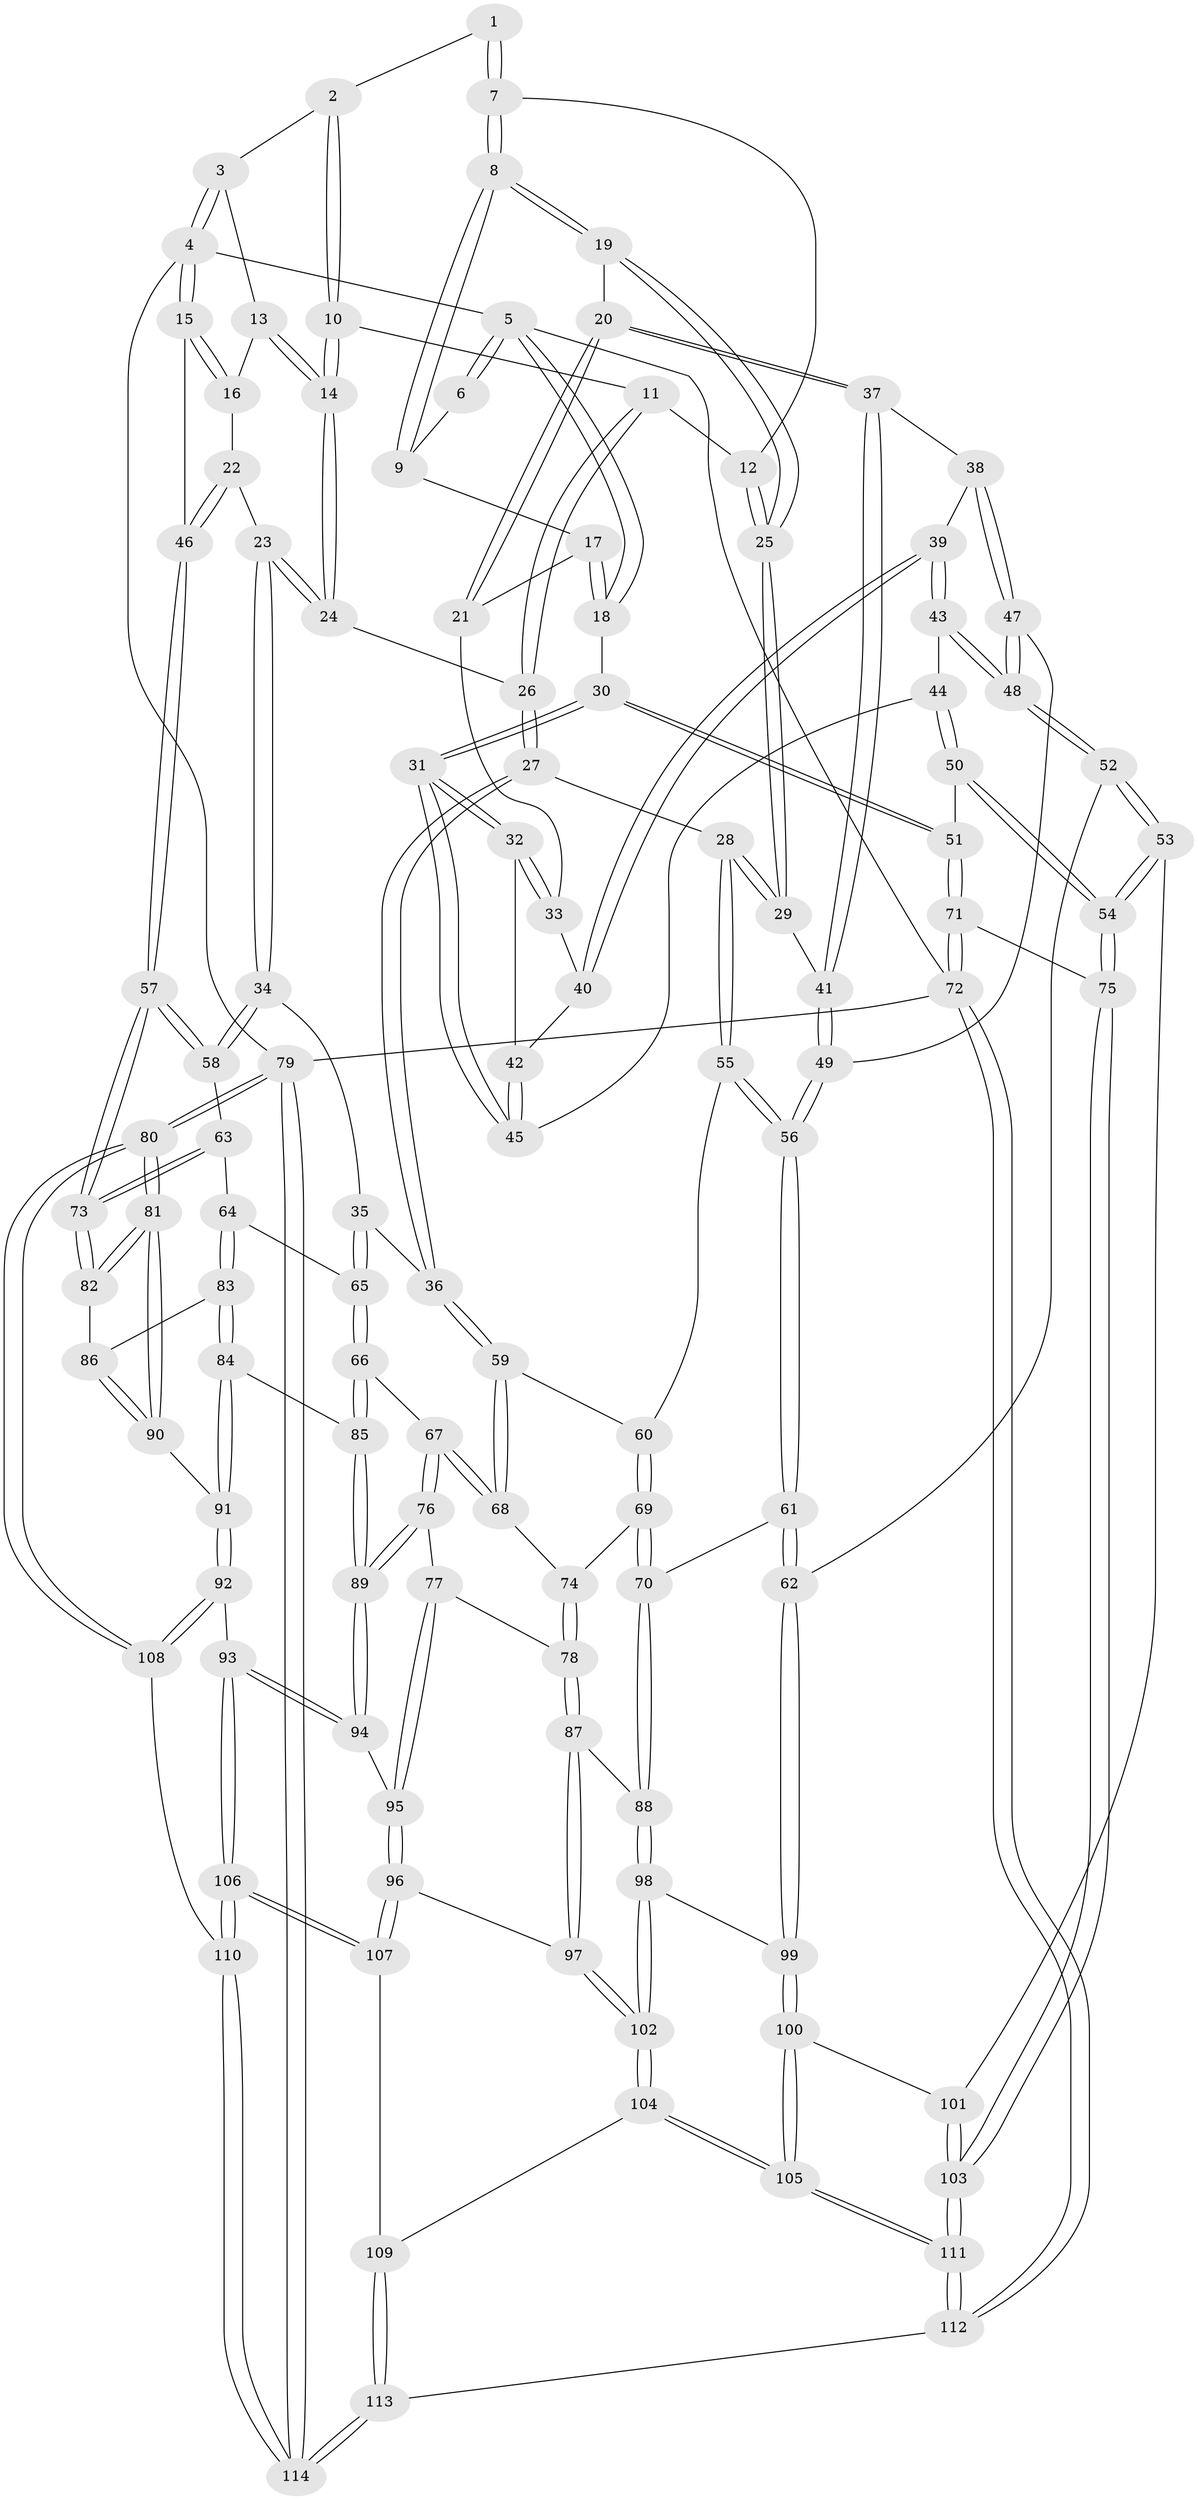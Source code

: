 // Generated by graph-tools (version 1.1) at 2025/51/03/09/25 03:51:06]
// undirected, 114 vertices, 282 edges
graph export_dot {
graph [start="1"]
  node [color=gray90,style=filled];
  1 [pos="+0.371256668162876+0"];
  2 [pos="+0.660907815924066+0"];
  3 [pos="+0.9107079106648038+0"];
  4 [pos="+1+0"];
  5 [pos="+0+0"];
  6 [pos="+0+0"];
  7 [pos="+0.3356714071605101+0.057898448096706745"];
  8 [pos="+0.303847262107892+0.10661100765149151"];
  9 [pos="+0.13335472653291822+0.05881056727113531"];
  10 [pos="+0.6554206998193881+0"];
  11 [pos="+0.5299403266852726+0.11838236795936578"];
  12 [pos="+0.5237020491564546+0.11997103906571278"];
  13 [pos="+0.8825114662419405+0.07205760830848411"];
  14 [pos="+0.7464879617727054+0.14696642666017035"];
  15 [pos="+1+0"];
  16 [pos="+0.9209524655199638+0.1083800172342102"];
  17 [pos="+0.10618924234252171+0.09357105664762727"];
  18 [pos="+0+0"];
  19 [pos="+0.2997821374074791+0.15930723736181945"];
  20 [pos="+0.28129408673797035+0.1891826720689619"];
  21 [pos="+0.08593676246239224+0.1808410912186061"];
  22 [pos="+0.9147046693993631+0.24502276400199993"];
  23 [pos="+0.8171513752890158+0.2892863971561054"];
  24 [pos="+0.7465560555980615+0.153883912838376"];
  25 [pos="+0.45160294182641575+0.24102360323062327"];
  26 [pos="+0.5989029372841523+0.20662325935583714"];
  27 [pos="+0.5693277078073694+0.3300390162884378"];
  28 [pos="+0.4891240341717806+0.32093392538288645"];
  29 [pos="+0.4844104779912243+0.31787152287842746"];
  30 [pos="+0+0.20663372983639314"];
  31 [pos="+0+0.21071637902385745"];
  32 [pos="+0+0.21570032391999938"];
  33 [pos="+0.06619022159612334+0.20105597158082666"];
  34 [pos="+0.8107067545229786+0.30804887971038036"];
  35 [pos="+0.7929671552497966+0.3212246401840443"];
  36 [pos="+0.6075949520184022+0.36212960459234556"];
  37 [pos="+0.2668632928015954+0.25649782003551275"];
  38 [pos="+0.2532977306600273+0.2925342315704649"];
  39 [pos="+0.16743152473273615+0.3148896695984886"];
  40 [pos="+0.10479924378730363+0.2602304412238769"];
  41 [pos="+0.4657075924769768+0.3218383745697306"];
  42 [pos="+0.05404298947960692+0.3205303093116839"];
  43 [pos="+0.1497427453835428+0.3413771665895078"];
  44 [pos="+0.06840265743783558+0.36967735120141443"];
  45 [pos="+0.06587018905047881+0.36561053436949104"];
  46 [pos="+1+0.2464574186594131"];
  47 [pos="+0.290203636308067+0.36285860745723797"];
  48 [pos="+0.1675437656936373+0.5246183821586413"];
  49 [pos="+0.32054470134959867+0.3802682150406614"];
  50 [pos="+0.05589165178297973+0.39416061974813343"];
  51 [pos="+0+0.2583615827640921"];
  52 [pos="+0.15555746872284634+0.5630320889128098"];
  53 [pos="+0.09234656971548608+0.5930076471833461"];
  54 [pos="+0.030385546160177853+0.591751239568848"];
  55 [pos="+0.4451072268195135+0.4394031657627859"];
  56 [pos="+0.3522864111575685+0.4461326712365267"];
  57 [pos="+1+0.386645779639114"];
  58 [pos="+0.8751872249241398+0.38366002352913225"];
  59 [pos="+0.6039181629374344+0.42746219222935716"];
  60 [pos="+0.4536732212144456+0.45467646410041895"];
  61 [pos="+0.33762039640202174+0.5177616786938222"];
  62 [pos="+0.22712252375401373+0.5728179909824567"];
  63 [pos="+0.9015601267610289+0.45492648887895876"];
  64 [pos="+0.8880491956162865+0.5311237842828197"];
  65 [pos="+0.7597964280175376+0.49200638591942375"];
  66 [pos="+0.7096344444968462+0.5406685455506256"];
  67 [pos="+0.6999132345871634+0.5450113562549292"];
  68 [pos="+0.6056885091805827+0.46127926180159295"];
  69 [pos="+0.4812931888304225+0.5458338652054339"];
  70 [pos="+0.4623335537742337+0.5843402636134819"];
  71 [pos="+0+0.6431697263511456"];
  72 [pos="+0+1"];
  73 [pos="+1+0.46246931134394315"];
  74 [pos="+0.581472518398409+0.48364346556047494"];
  75 [pos="+0+0.639272341208002"];
  76 [pos="+0.6930562366275689+0.5713051023770248"];
  77 [pos="+0.613812673449237+0.6219449875727194"];
  78 [pos="+0.5917033767200127+0.6264967794168255"];
  79 [pos="+1+1"];
  80 [pos="+1+0.9842906647617732"];
  81 [pos="+1+0.7537515942091724"];
  82 [pos="+1+0.5488463307043828"];
  83 [pos="+0.8994345398830107+0.5654035424179671"];
  84 [pos="+0.892701733279179+0.5751473090287985"];
  85 [pos="+0.8370444733447532+0.5990411163246229"];
  86 [pos="+0.9614240985584904+0.5719726704495641"];
  87 [pos="+0.5821597565456734+0.6309600225392178"];
  88 [pos="+0.4681782509548895+0.6224736686064891"];
  89 [pos="+0.7572863065786563+0.7153443239573446"];
  90 [pos="+0.9673266633593617+0.7483404147796714"];
  91 [pos="+0.9100555278130984+0.7557835772838546"];
  92 [pos="+0.8664016306675179+0.7841494570007755"];
  93 [pos="+0.8616274069266289+0.7851592919865498"];
  94 [pos="+0.757264724063049+0.7252584308972071"];
  95 [pos="+0.6994345442438489+0.7515172836445507"];
  96 [pos="+0.696472720340614+0.7537523113201049"];
  97 [pos="+0.6141225417407868+0.7796961502637003"];
  98 [pos="+0.46282924249225277+0.6339348405436587"];
  99 [pos="+0.3681044611416399+0.7164277989431386"];
  100 [pos="+0.3456726018326808+0.8187509658845363"];
  101 [pos="+0.14958540371541826+0.6929707185491101"];
  102 [pos="+0.5794438954247965+0.805992241806312"];
  103 [pos="+0.1491466770360234+0.8817504028603442"];
  104 [pos="+0.5600918062007665+0.8429287391188155"];
  105 [pos="+0.3526999531549433+0.8803956749959896"];
  106 [pos="+0.8005216894945152+0.9316682718489301"];
  107 [pos="+0.7246373200556658+0.9049341239046074"];
  108 [pos="+0.9667019741493491+0.9123188635262799"];
  109 [pos="+0.6136900742749002+0.9242406617565405"];
  110 [pos="+0.8281975127204877+1"];
  111 [pos="+0.24571456443692302+1"];
  112 [pos="+0.22085914170185184+1"];
  113 [pos="+0.5960850215975692+1"];
  114 [pos="+0.8218439569516993+1"];
  1 -- 2;
  1 -- 7;
  1 -- 7;
  2 -- 3;
  2 -- 10;
  2 -- 10;
  3 -- 4;
  3 -- 4;
  3 -- 13;
  4 -- 5;
  4 -- 15;
  4 -- 15;
  4 -- 79;
  5 -- 6;
  5 -- 6;
  5 -- 18;
  5 -- 18;
  5 -- 72;
  6 -- 9;
  7 -- 8;
  7 -- 8;
  7 -- 12;
  8 -- 9;
  8 -- 9;
  8 -- 19;
  8 -- 19;
  9 -- 17;
  10 -- 11;
  10 -- 14;
  10 -- 14;
  11 -- 12;
  11 -- 26;
  11 -- 26;
  12 -- 25;
  12 -- 25;
  13 -- 14;
  13 -- 14;
  13 -- 16;
  14 -- 24;
  14 -- 24;
  15 -- 16;
  15 -- 16;
  15 -- 46;
  16 -- 22;
  17 -- 18;
  17 -- 18;
  17 -- 21;
  18 -- 30;
  19 -- 20;
  19 -- 25;
  19 -- 25;
  20 -- 21;
  20 -- 21;
  20 -- 37;
  20 -- 37;
  21 -- 33;
  22 -- 23;
  22 -- 46;
  22 -- 46;
  23 -- 24;
  23 -- 24;
  23 -- 34;
  23 -- 34;
  24 -- 26;
  25 -- 29;
  25 -- 29;
  26 -- 27;
  26 -- 27;
  27 -- 28;
  27 -- 36;
  27 -- 36;
  28 -- 29;
  28 -- 29;
  28 -- 55;
  28 -- 55;
  29 -- 41;
  30 -- 31;
  30 -- 31;
  30 -- 51;
  30 -- 51;
  31 -- 32;
  31 -- 32;
  31 -- 45;
  31 -- 45;
  32 -- 33;
  32 -- 33;
  32 -- 42;
  33 -- 40;
  34 -- 35;
  34 -- 58;
  34 -- 58;
  35 -- 36;
  35 -- 65;
  35 -- 65;
  36 -- 59;
  36 -- 59;
  37 -- 38;
  37 -- 41;
  37 -- 41;
  38 -- 39;
  38 -- 47;
  38 -- 47;
  39 -- 40;
  39 -- 40;
  39 -- 43;
  39 -- 43;
  40 -- 42;
  41 -- 49;
  41 -- 49;
  42 -- 45;
  42 -- 45;
  43 -- 44;
  43 -- 48;
  43 -- 48;
  44 -- 45;
  44 -- 50;
  44 -- 50;
  46 -- 57;
  46 -- 57;
  47 -- 48;
  47 -- 48;
  47 -- 49;
  48 -- 52;
  48 -- 52;
  49 -- 56;
  49 -- 56;
  50 -- 51;
  50 -- 54;
  50 -- 54;
  51 -- 71;
  51 -- 71;
  52 -- 53;
  52 -- 53;
  52 -- 62;
  53 -- 54;
  53 -- 54;
  53 -- 101;
  54 -- 75;
  54 -- 75;
  55 -- 56;
  55 -- 56;
  55 -- 60;
  56 -- 61;
  56 -- 61;
  57 -- 58;
  57 -- 58;
  57 -- 73;
  57 -- 73;
  58 -- 63;
  59 -- 60;
  59 -- 68;
  59 -- 68;
  60 -- 69;
  60 -- 69;
  61 -- 62;
  61 -- 62;
  61 -- 70;
  62 -- 99;
  62 -- 99;
  63 -- 64;
  63 -- 73;
  63 -- 73;
  64 -- 65;
  64 -- 83;
  64 -- 83;
  65 -- 66;
  65 -- 66;
  66 -- 67;
  66 -- 85;
  66 -- 85;
  67 -- 68;
  67 -- 68;
  67 -- 76;
  67 -- 76;
  68 -- 74;
  69 -- 70;
  69 -- 70;
  69 -- 74;
  70 -- 88;
  70 -- 88;
  71 -- 72;
  71 -- 72;
  71 -- 75;
  72 -- 112;
  72 -- 112;
  72 -- 79;
  73 -- 82;
  73 -- 82;
  74 -- 78;
  74 -- 78;
  75 -- 103;
  75 -- 103;
  76 -- 77;
  76 -- 89;
  76 -- 89;
  77 -- 78;
  77 -- 95;
  77 -- 95;
  78 -- 87;
  78 -- 87;
  79 -- 80;
  79 -- 80;
  79 -- 114;
  79 -- 114;
  80 -- 81;
  80 -- 81;
  80 -- 108;
  80 -- 108;
  81 -- 82;
  81 -- 82;
  81 -- 90;
  81 -- 90;
  82 -- 86;
  83 -- 84;
  83 -- 84;
  83 -- 86;
  84 -- 85;
  84 -- 91;
  84 -- 91;
  85 -- 89;
  85 -- 89;
  86 -- 90;
  86 -- 90;
  87 -- 88;
  87 -- 97;
  87 -- 97;
  88 -- 98;
  88 -- 98;
  89 -- 94;
  89 -- 94;
  90 -- 91;
  91 -- 92;
  91 -- 92;
  92 -- 93;
  92 -- 108;
  92 -- 108;
  93 -- 94;
  93 -- 94;
  93 -- 106;
  93 -- 106;
  94 -- 95;
  95 -- 96;
  95 -- 96;
  96 -- 97;
  96 -- 107;
  96 -- 107;
  97 -- 102;
  97 -- 102;
  98 -- 99;
  98 -- 102;
  98 -- 102;
  99 -- 100;
  99 -- 100;
  100 -- 101;
  100 -- 105;
  100 -- 105;
  101 -- 103;
  101 -- 103;
  102 -- 104;
  102 -- 104;
  103 -- 111;
  103 -- 111;
  104 -- 105;
  104 -- 105;
  104 -- 109;
  105 -- 111;
  105 -- 111;
  106 -- 107;
  106 -- 107;
  106 -- 110;
  106 -- 110;
  107 -- 109;
  108 -- 110;
  109 -- 113;
  109 -- 113;
  110 -- 114;
  110 -- 114;
  111 -- 112;
  111 -- 112;
  112 -- 113;
  113 -- 114;
  113 -- 114;
}
